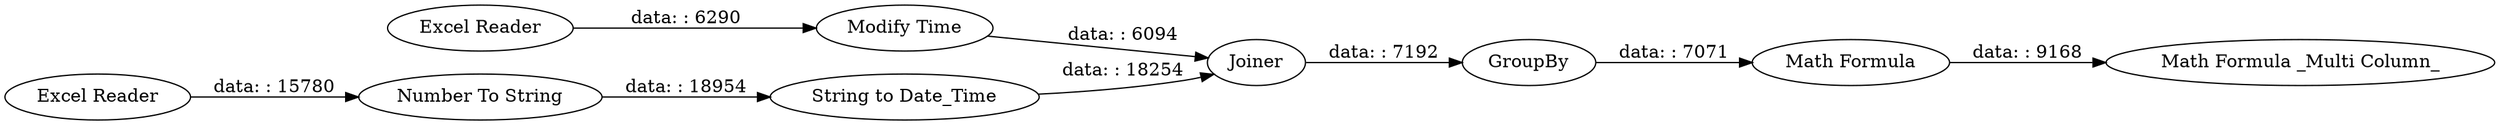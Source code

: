 digraph {
	"3417241953909796777_4" [label="Number To String"]
	"3417241953909796777_6" [label=Joiner]
	"3417241953909796777_5" [label="String to Date_Time"]
	"3417241953909796777_2" [label="Excel Reader"]
	"3417241953909796777_8" [label="Math Formula"]
	"3417241953909796777_1" [label="Excel Reader"]
	"3417241953909796777_7" [label=GroupBy]
	"3417241953909796777_9" [label="Math Formula _Multi Column_"]
	"3417241953909796777_3" [label="Modify Time"]
	"3417241953909796777_8" -> "3417241953909796777_9" [label="data: : 9168"]
	"3417241953909796777_2" -> "3417241953909796777_4" [label="data: : 15780"]
	"3417241953909796777_6" -> "3417241953909796777_7" [label="data: : 7192"]
	"3417241953909796777_7" -> "3417241953909796777_8" [label="data: : 7071"]
	"3417241953909796777_5" -> "3417241953909796777_6" [label="data: : 18254"]
	"3417241953909796777_3" -> "3417241953909796777_6" [label="data: : 6094"]
	"3417241953909796777_4" -> "3417241953909796777_5" [label="data: : 18954"]
	"3417241953909796777_1" -> "3417241953909796777_3" [label="data: : 6290"]
	rankdir=LR
}
